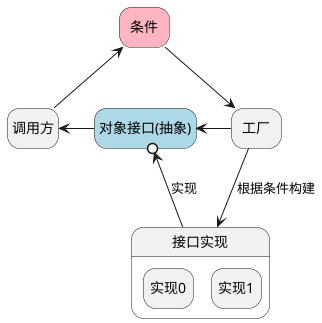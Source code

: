 @startuml 工厂模式
hide empty description
state user as "调用方"
state condition as "条件" #LightPink
state interface as "对象接口(抽象)" #LightBlue
state factory as "工厂"
state class as "接口实现" {
    state sub0 as "实现0"
    state sub1 as "实现1"
}

user -up-> condition
condition -> factory
factory -left-> interface
interface -left-> user
factory -right-> class : 根据条件构建
class -up->o interface : 实现
@enduml